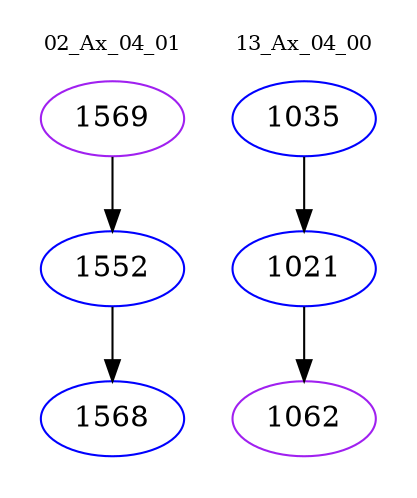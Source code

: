 digraph{
subgraph cluster_0 {
color = white
label = "02_Ax_04_01";
fontsize=10;
T0_1569 [label="1569", color="purple"]
T0_1569 -> T0_1552 [color="black"]
T0_1552 [label="1552", color="blue"]
T0_1552 -> T0_1568 [color="black"]
T0_1568 [label="1568", color="blue"]
}
subgraph cluster_1 {
color = white
label = "13_Ax_04_00";
fontsize=10;
T1_1035 [label="1035", color="blue"]
T1_1035 -> T1_1021 [color="black"]
T1_1021 [label="1021", color="blue"]
T1_1021 -> T1_1062 [color="black"]
T1_1062 [label="1062", color="purple"]
}
}
